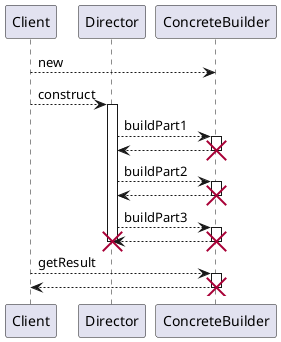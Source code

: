 @startuml

participant Client
participant Director
participant ConcreteBuilder

Client --> ConcreteBuilder : new
Client --> Director : construct
activate Director
Director --> ConcreteBuilder : buildPart1
activate ConcreteBuilder
ConcreteBuilder --> Director
destroy ConcreteBuilder

Director --> ConcreteBuilder : buildPart2
activate ConcreteBuilder
ConcreteBuilder --> Director
destroy ConcreteBuilder
Director --> ConcreteBuilder : buildPart3
activate ConcreteBuilder
ConcreteBuilder --> Director
destroy ConcreteBuilder
destroy Director

Client --> ConcreteBuilder:getResult
activate ConcreteBuilder
ConcreteBuilder --> Client
destroy ConcreteBuilder
@enduml
